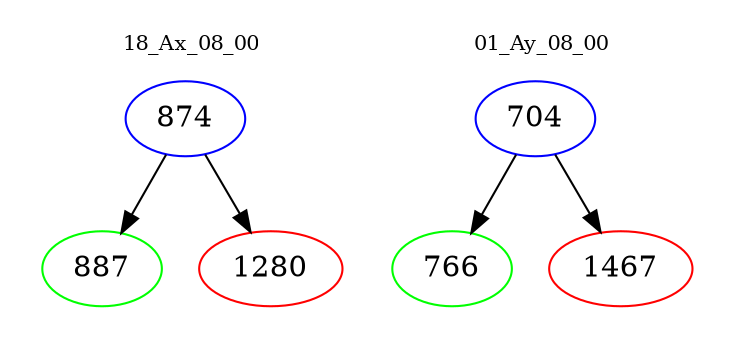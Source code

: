 digraph{
subgraph cluster_0 {
color = white
label = "18_Ax_08_00";
fontsize=10;
T0_874 [label="874", color="blue"]
T0_874 -> T0_887 [color="black"]
T0_887 [label="887", color="green"]
T0_874 -> T0_1280 [color="black"]
T0_1280 [label="1280", color="red"]
}
subgraph cluster_1 {
color = white
label = "01_Ay_08_00";
fontsize=10;
T1_704 [label="704", color="blue"]
T1_704 -> T1_766 [color="black"]
T1_766 [label="766", color="green"]
T1_704 -> T1_1467 [color="black"]
T1_1467 [label="1467", color="red"]
}
}
